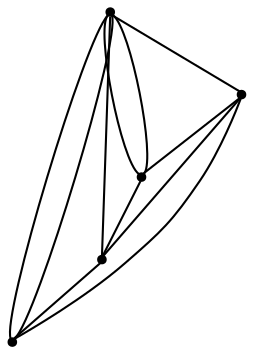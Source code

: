 graph {
  node [shape=point,comment="{\"directed\":false,\"doi\":\"10.1007/978-3-319-50106-2_35\",\"figure\":\"? (1)\"}"]

  v0 [pos="503.8761161660025,1305.7788435497623"]
  v1 [pos="503.8761161660025,1532.1828843517692"]
  v2 [pos="390.5247063402827,1419.087182482137"]
  v3 [pos="277.1733283087717,1305.7788435497623"]
  v4 [pos="277.31916834476186,1532.1828843517692"]

  v0 -- v3 [id="-1",pos="503.8761161660025,1305.7788435497623 482.2169026825892,1268.1021222870938 438.54653937098226,1269.416155571032 415.6703963826213,1283.7130428050173 390.47889088533134,1299.4570877173144 390.4997160921274,1330.9450503666321 387.36588810272167,1349.8394812348204 384.22789507195665,1368.7256457100195 377.93105200942176,1375.0265447970787 365.3373976785609,1378.1686643599805 352.7437115534911,1381.3149807070156 333.84904911873605,1381.3149807070156 324.40585114850893,1362.4288162318164 314.95851993113143,1343.5469757160274 314.95851993113143,1305.7746467656293 308.6866671167518,1293.1853117686333 302.4106810552218,1280.5959767716372 289.86703901488033,1293.1853117686333 277.1733283087717,1305.7788435497623"]
  v4 -- v2 [id="-2",pos="277.31916834476186,1532.1828843517692 390.5247063402827,1419.087182482137 390.5247063402827,1419.087182482137 390.5247063402827,1419.087182482137"]
  v0 -- v1 [id="-3",pos="503.8761161660025,1305.7788435497623 514.2225699018506,1301.7150858728144 517.0145966213098,1305.13061499042 519.6202904459149,1308.8918399742863 547.9706459749747,1349.8144277052988 554.2591589547911,1431.6640543020105 547.9581190566882,1475.699638457547 541.6571427470029,1519.7353497883603 522.7666135593983,1525.9570186779981 503.8761161660025,1532.1828843517692"]
  v2 -- v3 [id="-6",pos="390.5247063402827,1419.087182482137 277.1733283087717,1305.7788435497623 277.1733283087717,1305.7788435497623 277.1733283087717,1305.7788435497623"]
  v2 -- v0 [id="-7",pos="390.5247063402827,1419.087182482137 503.8761161660025,1305.7788435497623 503.8761161660025,1305.7788435497623 503.8761161660025,1305.7788435497623"]
  v1 -- v2 [id="-8",pos="503.8761161660025,1532.1828843517692 491.27823320536464,1497.5946428056036 491.27823320536464,1497.5946428056036 491.27823320536464,1497.5946428056036 478.68457887450376,1463.0061469088846 453.49723841857303,1393.8334790748565 434.6067092309684,1362.3954963093054 415.7120467962134,1330.9576407190311 403.1183606711436,1337.2543430219575 393.6751944951253,1343.5469757160274 384.2278632777478,1349.8478748030866 377.9310202152129,1356.1363107130235 365.33733409014314,1368.7298424941525 352.73951471792304,1381.3191774911486 333.8489855303184,1400.209411575204 321.25533119945743,1412.7946769633438 308.66164507438765,1425.3840119603399 302.36483380606165,1431.676517479133 299.21431385701015,1437.973346957336 296.06799074352676,1444.270049260262 296.06799074352676,1450.566878738465 299.21431385701015,1456.8593842572582 302.36483380606165,1463.152016951328 308.66164507438765,1469.448846429531 314.95848813692254,1469.448846429531 321.25533119945743,1469.448846429531 327.5521424677835,1463.152016951328 340.14582859285326,1453.7131950855 352.73951471792304,1444.270049260262 371.63417715267803,1431.676517479133 390.5247063402827,1419.087182482137"]
  v0 -- v4 [id="-10",pos="503.8761161660025,1305.7788435497623 516.4781005795818,1330.978370289143 516.4781005795818,1330.978370289143 516.4781005795818,1330.978370289143 529.08011678737,1356.18629059679 554.2841492029464,1406.5937376438176 560.5851891010494,1450.7001584285092 566.8861654107346,1494.8107759973338 554.2841492029464,1532.616424870243 537.5106056173404,1550.9191091756686 520.7412906615112,1569.2259902652272 499.7963150807139,1568.0299067873023 481.08497805418193,1544.7765433081752 462.3736728218588,1521.5230526537712 445.89187289665074,1476.2164787822983 433.981635084998,1441.2946564851923 422.0672322319861,1406.372834188086 414.72022645117033,1381.8400874247563 405.58543230677805,1371.3635153005691 396.45066995659454,1360.886943176382 385.51559232454804,1364.470869650747 373.43032739318187,1369.3966224702037 361.33673237909727,1374.3180513302505 348.08045494161536,1380.5857576700755 333.5698005824157,1387.0325267995781 319.059178017425,1393.4792959290808 303.2941467365076,1400.105255023538 295.5012589707942,1411.4777769724972 287.7083394108719,1422.8502989214564 287.8875315719446,1438.965059765508 289.3127705720165,1450.4667917956551 290.7338127365204,1461.9685238258023 293.4009017400236,1468.8569726914914 301.03128930431006,1478.5959282104723 308.66167686859654,1488.3306869453202 321.25536299366627,1500.9242187264495 324.40585114850893,1516.6598700704803 327.5521742619923,1532.3955214145114 321.25536299366627,1551.2816858897104 311.80799998207993,1554.4278750614687 302.36483380606165,1557.5783881926366 289.7711794752007,1544.9848564115075 277.31916834476186,1532.1828843517692"]
  v4 -- v1 [id="-12",pos="277.31916834476186,1532.1828843517692 503.8761161660025,1532.1828843517692 503.8761161660025,1532.1828843517692 503.8761161660025,1532.1828843517692"]
  v3 -- v0 [id="-13",pos="277.1733283087717,1305.7788435497623 503.8761161660025,1305.7788435497623 503.8761161660025,1305.7788435497623 503.8761161660025,1305.7788435497623"]
  v1 -- v0 [id="-14",pos="503.8761161660025,1532.1828843517692 503.8761161660025,1305.7788435497623 503.8761161660025,1305.7788435497623 503.8761161660025,1305.7788435497623"]
  v4 -- v3 [id="-15",pos="277.31916834476186,1532.1828843517692 277.1733283087717,1305.7788435497623 277.1733283087717,1305.7788435497623 277.1733283087717,1305.7788435497623"]
}